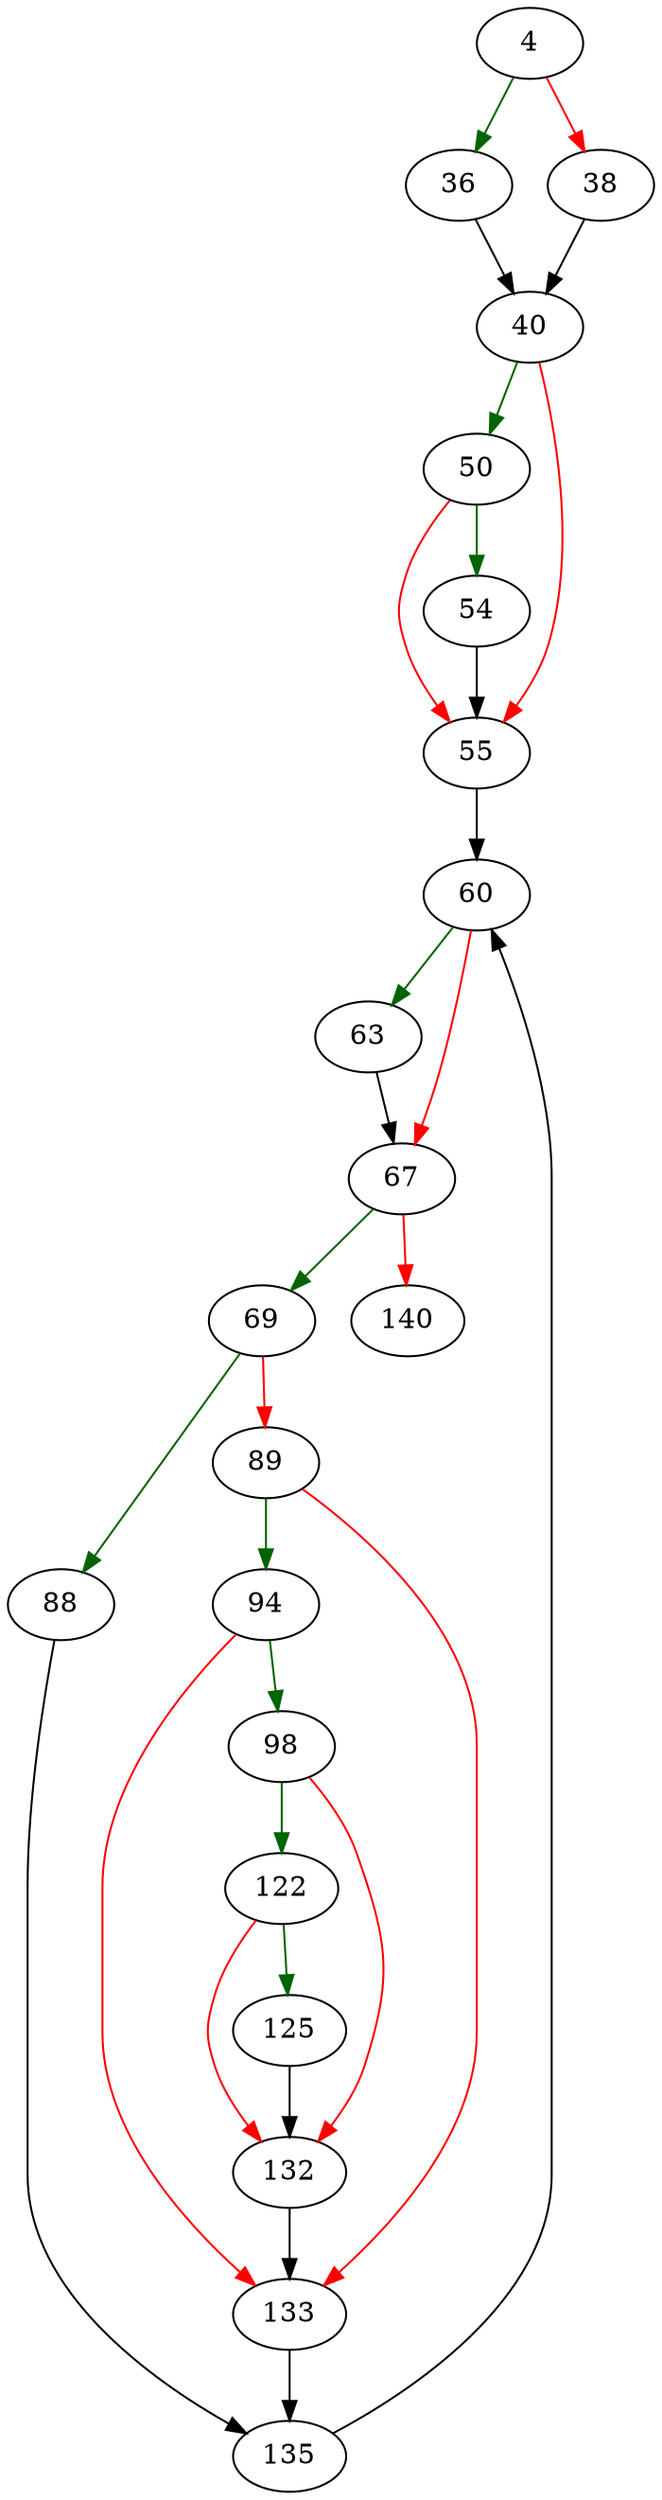 strict digraph "backupOnePage" {
	// Node definitions.
	4 [entry=true];
	36;
	38;
	40;
	50;
	55;
	54;
	60;
	63;
	67;
	69;
	140;
	88;
	89;
	135;
	94;
	133;
	98;
	122;
	132;
	125;

	// Edge definitions.
	4 -> 36 [
		color=darkgreen
		cond=true
	];
	4 -> 38 [
		color=red
		cond=false
	];
	36 -> 40;
	38 -> 40;
	40 -> 50 [
		color=darkgreen
		cond=true
	];
	40 -> 55 [
		color=red
		cond=false
	];
	50 -> 55 [
		color=red
		cond=false
	];
	50 -> 54 [
		color=darkgreen
		cond=true
	];
	55 -> 60;
	54 -> 55;
	60 -> 63 [
		color=darkgreen
		cond=true
	];
	60 -> 67 [
		color=red
		cond=false
	];
	63 -> 67;
	67 -> 69 [
		color=darkgreen
		cond=true
	];
	67 -> 140 [
		color=red
		cond=false
	];
	69 -> 88 [
		color=darkgreen
		cond=true
	];
	69 -> 89 [
		color=red
		cond=false
	];
	88 -> 135;
	89 -> 94 [
		color=darkgreen
		cond=true
	];
	89 -> 133 [
		color=red
		cond=false
	];
	135 -> 60;
	94 -> 133 [
		color=red
		cond=false
	];
	94 -> 98 [
		color=darkgreen
		cond=true
	];
	133 -> 135;
	98 -> 122 [
		color=darkgreen
		cond=true
	];
	98 -> 132 [
		color=red
		cond=false
	];
	122 -> 132 [
		color=red
		cond=false
	];
	122 -> 125 [
		color=darkgreen
		cond=true
	];
	132 -> 133;
	125 -> 132;
}